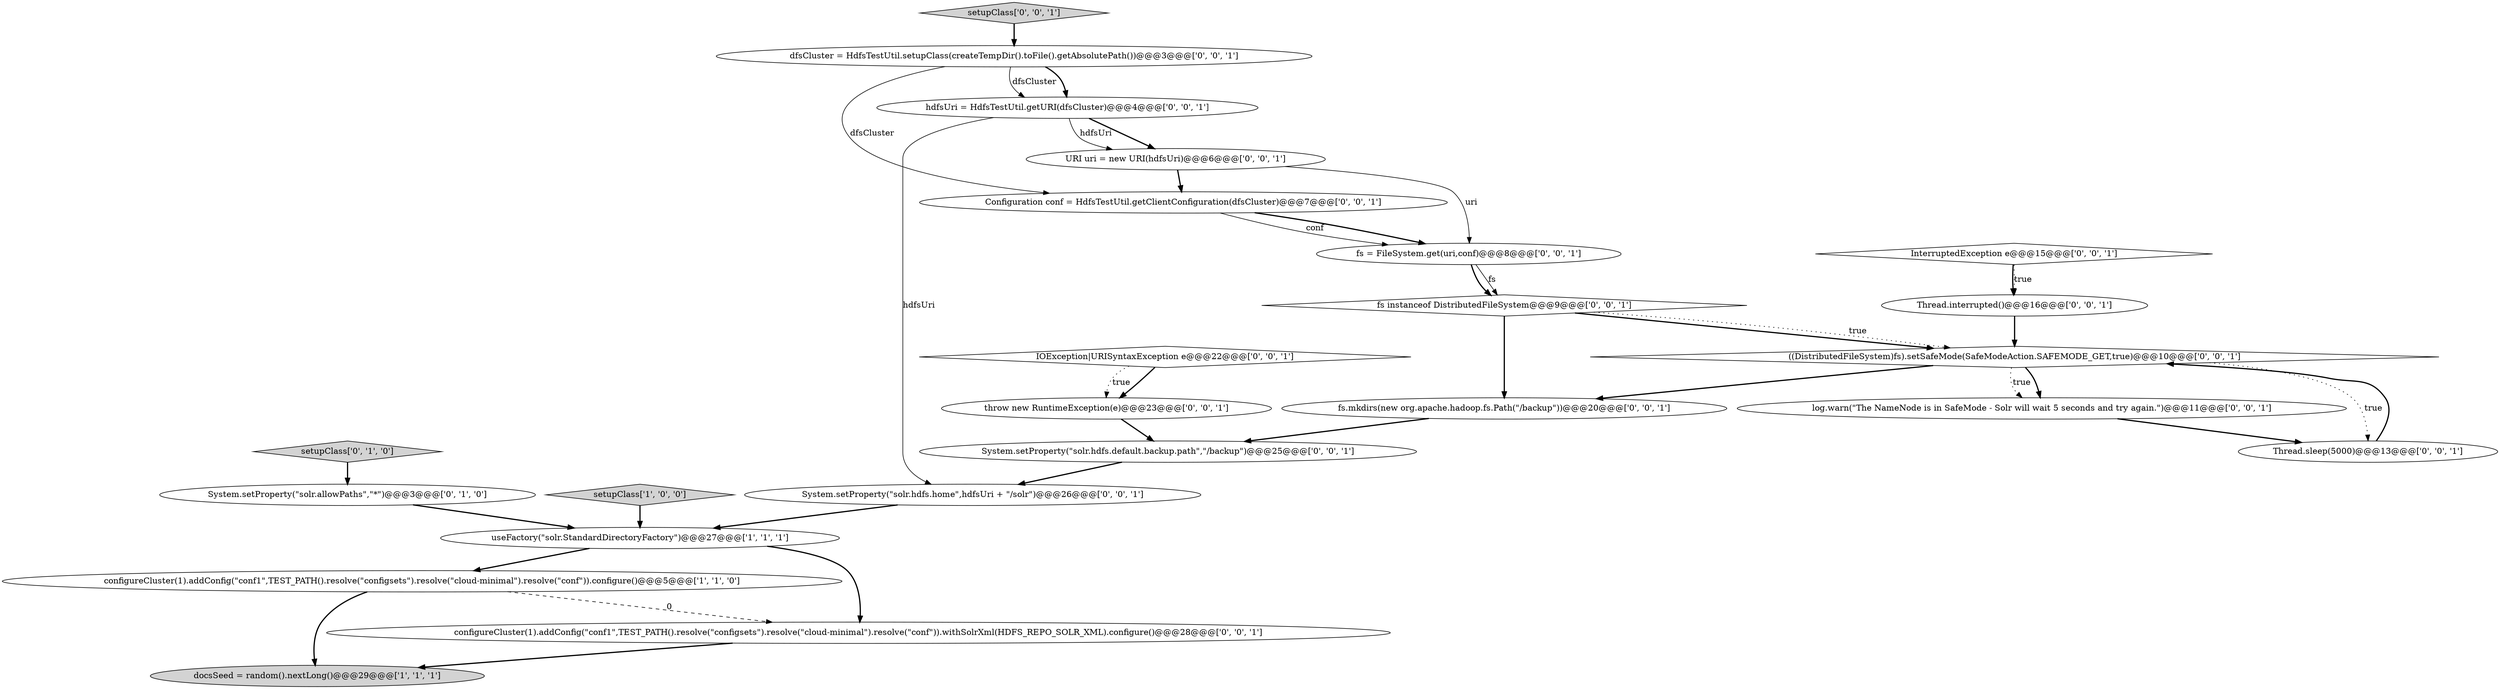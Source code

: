 digraph {
7 [style = filled, label = "fs.mkdirs(new org.apache.hadoop.fs.Path(\"/backup\"))@@@20@@@['0', '0', '1']", fillcolor = white, shape = ellipse image = "AAA0AAABBB3BBB"];
2 [style = filled, label = "configureCluster(1).addConfig(\"conf1\",TEST_PATH().resolve(\"configsets\").resolve(\"cloud-minimal\").resolve(\"conf\")).configure()@@@5@@@['1', '1', '0']", fillcolor = white, shape = ellipse image = "AAA0AAABBB1BBB"];
11 [style = filled, label = "System.setProperty(\"solr.hdfs.default.backup.path\",\"/backup\")@@@25@@@['0', '0', '1']", fillcolor = white, shape = ellipse image = "AAA0AAABBB3BBB"];
13 [style = filled, label = "fs instanceof DistributedFileSystem@@@9@@@['0', '0', '1']", fillcolor = white, shape = diamond image = "AAA0AAABBB3BBB"];
15 [style = filled, label = "Thread.sleep(5000)@@@13@@@['0', '0', '1']", fillcolor = white, shape = ellipse image = "AAA0AAABBB3BBB"];
14 [style = filled, label = "Thread.interrupted()@@@16@@@['0', '0', '1']", fillcolor = white, shape = ellipse image = "AAA0AAABBB3BBB"];
3 [style = filled, label = "useFactory(\"solr.StandardDirectoryFactory\")@@@27@@@['1', '1', '1']", fillcolor = white, shape = ellipse image = "AAA0AAABBB1BBB"];
10 [style = filled, label = "dfsCluster = HdfsTestUtil.setupClass(createTempDir().toFile().getAbsolutePath())@@@3@@@['0', '0', '1']", fillcolor = white, shape = ellipse image = "AAA0AAABBB3BBB"];
8 [style = filled, label = "IOException|URISyntaxException e@@@22@@@['0', '0', '1']", fillcolor = white, shape = diamond image = "AAA0AAABBB3BBB"];
0 [style = filled, label = "docsSeed = random().nextLong()@@@29@@@['1', '1', '1']", fillcolor = lightgray, shape = ellipse image = "AAA0AAABBB1BBB"];
20 [style = filled, label = "InterruptedException e@@@15@@@['0', '0', '1']", fillcolor = white, shape = diamond image = "AAA0AAABBB3BBB"];
12 [style = filled, label = "URI uri = new URI(hdfsUri)@@@6@@@['0', '0', '1']", fillcolor = white, shape = ellipse image = "AAA0AAABBB3BBB"];
22 [style = filled, label = "log.warn(\"The NameNode is in SafeMode - Solr will wait 5 seconds and try again.\")@@@11@@@['0', '0', '1']", fillcolor = white, shape = ellipse image = "AAA0AAABBB3BBB"];
5 [style = filled, label = "System.setProperty(\"solr.allowPaths\",\"*\")@@@3@@@['0', '1', '0']", fillcolor = white, shape = ellipse image = "AAA1AAABBB2BBB"];
18 [style = filled, label = "throw new RuntimeException(e)@@@23@@@['0', '0', '1']", fillcolor = white, shape = ellipse image = "AAA0AAABBB3BBB"];
21 [style = filled, label = "hdfsUri = HdfsTestUtil.getURI(dfsCluster)@@@4@@@['0', '0', '1']", fillcolor = white, shape = ellipse image = "AAA0AAABBB3BBB"];
4 [style = filled, label = "setupClass['0', '1', '0']", fillcolor = lightgray, shape = diamond image = "AAA0AAABBB2BBB"];
1 [style = filled, label = "setupClass['1', '0', '0']", fillcolor = lightgray, shape = diamond image = "AAA0AAABBB1BBB"];
23 [style = filled, label = "configureCluster(1).addConfig(\"conf1\",TEST_PATH().resolve(\"configsets\").resolve(\"cloud-minimal\").resolve(\"conf\")).withSolrXml(HDFS_REPO_SOLR_XML).configure()@@@28@@@['0', '0', '1']", fillcolor = white, shape = ellipse image = "AAA0AAABBB3BBB"];
17 [style = filled, label = "((DistributedFileSystem)fs).setSafeMode(SafeModeAction.SAFEMODE_GET,true)@@@10@@@['0', '0', '1']", fillcolor = white, shape = diamond image = "AAA0AAABBB3BBB"];
9 [style = filled, label = "Configuration conf = HdfsTestUtil.getClientConfiguration(dfsCluster)@@@7@@@['0', '0', '1']", fillcolor = white, shape = ellipse image = "AAA0AAABBB3BBB"];
16 [style = filled, label = "System.setProperty(\"solr.hdfs.home\",hdfsUri + \"/solr\")@@@26@@@['0', '0', '1']", fillcolor = white, shape = ellipse image = "AAA0AAABBB3BBB"];
6 [style = filled, label = "fs = FileSystem.get(uri,conf)@@@8@@@['0', '0', '1']", fillcolor = white, shape = ellipse image = "AAA0AAABBB3BBB"];
19 [style = filled, label = "setupClass['0', '0', '1']", fillcolor = lightgray, shape = diamond image = "AAA0AAABBB3BBB"];
14->17 [style = bold, label=""];
10->21 [style = bold, label=""];
13->7 [style = bold, label=""];
19->10 [style = bold, label=""];
3->2 [style = bold, label=""];
13->17 [style = bold, label=""];
4->5 [style = bold, label=""];
6->13 [style = bold, label=""];
11->16 [style = bold, label=""];
22->15 [style = bold, label=""];
7->11 [style = bold, label=""];
13->17 [style = dotted, label="true"];
9->6 [style = solid, label="conf"];
23->0 [style = bold, label=""];
21->12 [style = bold, label=""];
9->6 [style = bold, label=""];
12->9 [style = bold, label=""];
8->18 [style = bold, label=""];
3->23 [style = bold, label=""];
21->12 [style = solid, label="hdfsUri"];
17->15 [style = dotted, label="true"];
1->3 [style = bold, label=""];
16->3 [style = bold, label=""];
12->6 [style = solid, label="uri"];
10->9 [style = solid, label="dfsCluster"];
10->21 [style = solid, label="dfsCluster"];
2->23 [style = dashed, label="0"];
2->0 [style = bold, label=""];
17->22 [style = bold, label=""];
5->3 [style = bold, label=""];
17->22 [style = dotted, label="true"];
17->7 [style = bold, label=""];
8->18 [style = dotted, label="true"];
20->14 [style = bold, label=""];
6->13 [style = solid, label="fs"];
18->11 [style = bold, label=""];
20->14 [style = dotted, label="true"];
21->16 [style = solid, label="hdfsUri"];
15->17 [style = bold, label=""];
}
